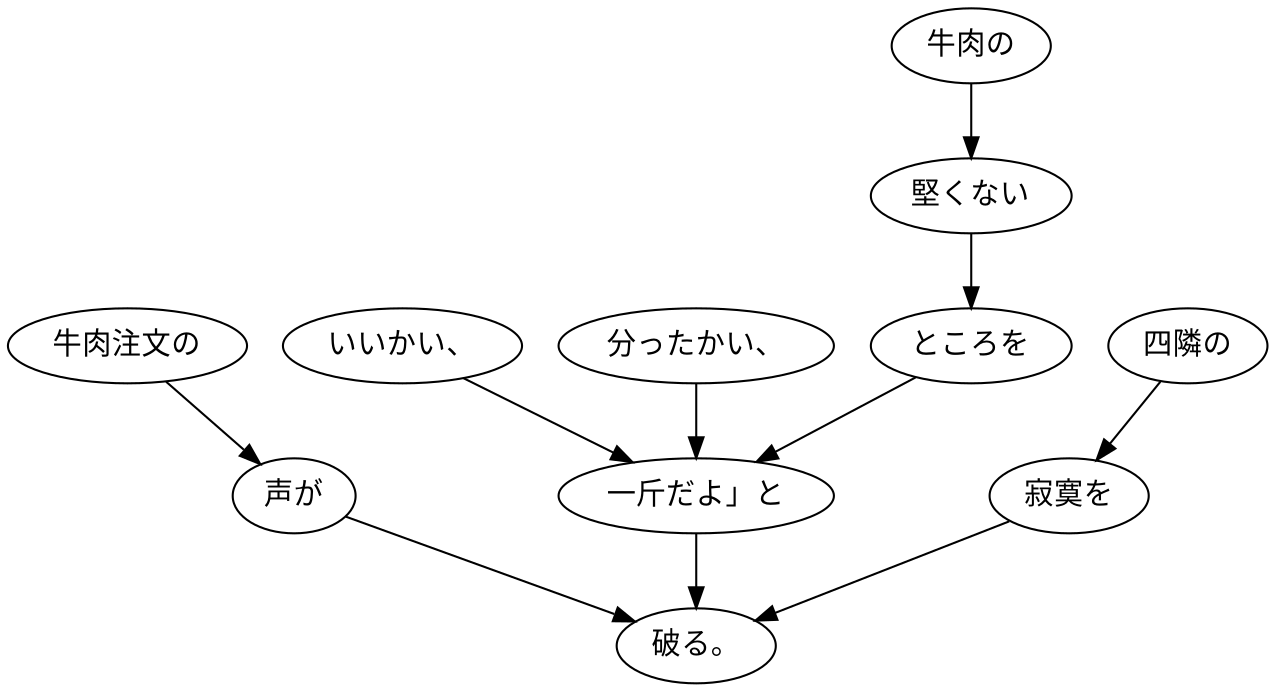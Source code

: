 digraph graph749 {
	node0 [label="いいかい、"];
	node1 [label="分ったかい、"];
	node2 [label="牛肉の"];
	node3 [label="堅くない"];
	node4 [label="ところを"];
	node5 [label="一斤だよ」と"];
	node6 [label="牛肉注文の"];
	node7 [label="声が"];
	node8 [label="四隣の"];
	node9 [label="寂寞を"];
	node10 [label="破る。"];
	node0 -> node5;
	node1 -> node5;
	node2 -> node3;
	node3 -> node4;
	node4 -> node5;
	node5 -> node10;
	node6 -> node7;
	node7 -> node10;
	node8 -> node9;
	node9 -> node10;
}
